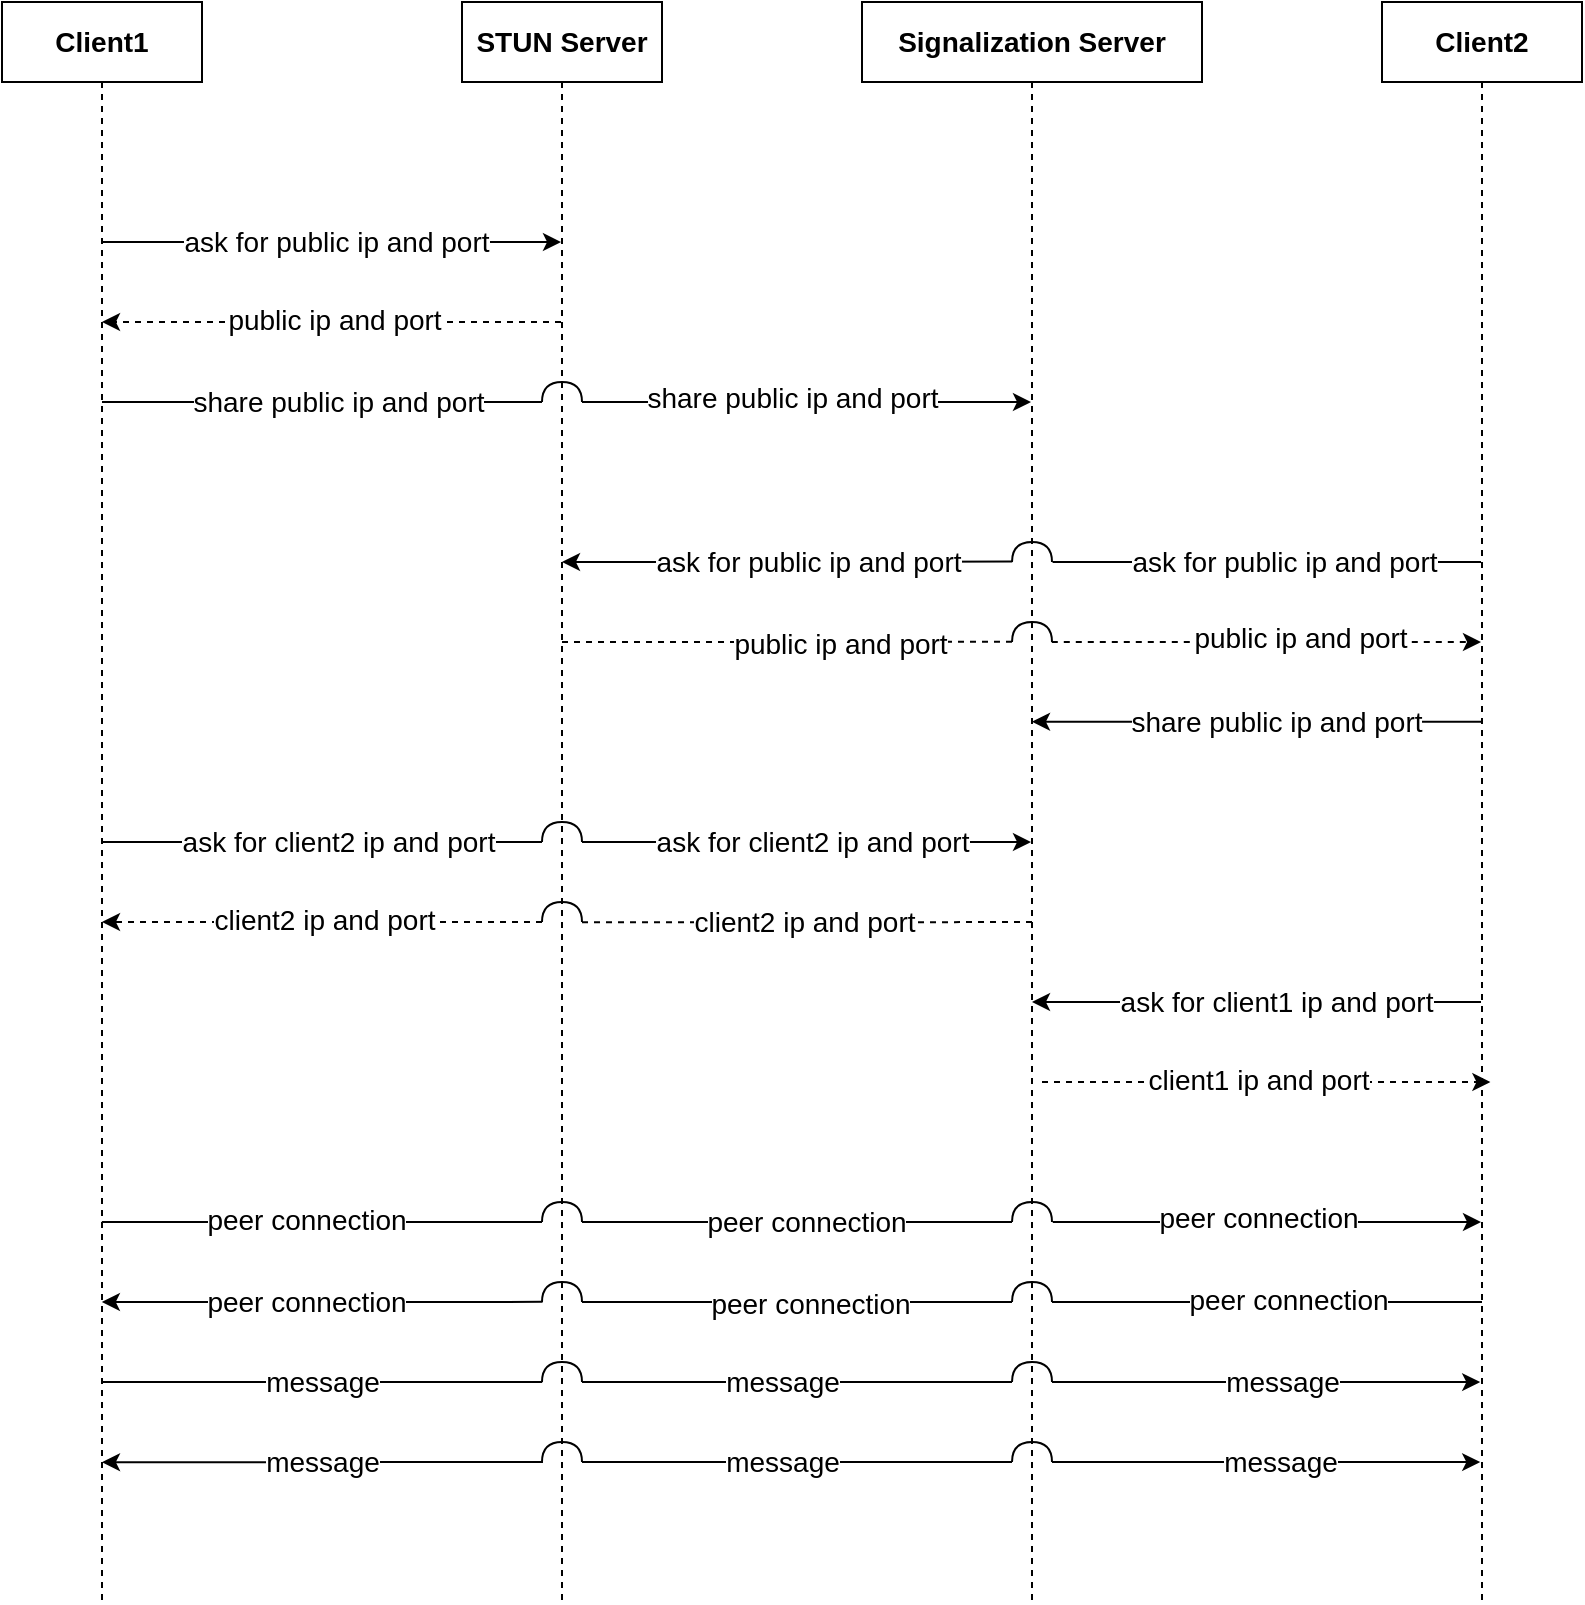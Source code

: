 <mxfile>
    <diagram id="unyl5uTc5H1eMu6j407y" name="Page-1">
        <mxGraphModel dx="997" dy="654" grid="1" gridSize="10" guides="1" tooltips="1" connect="1" arrows="1" fold="1" page="1" pageScale="1" pageWidth="850" pageHeight="1100" math="0" shadow="0">
            <root>
                <mxCell id="0"/>
                <mxCell id="1" parent="0"/>
                <mxCell id="2" value="&lt;b&gt;&lt;font style=&quot;font-size: 14px;&quot;&gt;Client1&lt;/font&gt;&lt;/b&gt;" style="shape=umlLifeline;perimeter=lifelinePerimeter;whiteSpace=wrap;html=1;container=1;collapsible=0;recursiveResize=0;outlineConnect=0;" vertex="1" parent="1">
                    <mxGeometry x="40" y="160" width="100" height="800" as="geometry"/>
                </mxCell>
                <mxCell id="3" value="&lt;b&gt;&lt;font style=&quot;font-size: 14px;&quot;&gt;STUN Server&lt;/font&gt;&lt;/b&gt;" style="shape=umlLifeline;perimeter=lifelinePerimeter;whiteSpace=wrap;html=1;container=1;collapsible=0;recursiveResize=0;outlineConnect=0;" vertex="1" parent="1">
                    <mxGeometry x="270" y="160" width="100" height="800" as="geometry"/>
                </mxCell>
                <mxCell id="12" value="" style="shape=requiredInterface;html=1;verticalLabelPosition=bottom;sketch=0;fontSize=14;direction=north;" vertex="1" parent="3">
                    <mxGeometry x="40" y="190" width="20" height="10" as="geometry"/>
                </mxCell>
                <mxCell id="35" value="" style="endArrow=classic;html=1;fontSize=14;" edge="1" parent="3" target="4">
                    <mxGeometry width="50" height="50" relative="1" as="geometry">
                        <mxPoint x="509.68" y="359.85" as="sourcePoint"/>
                        <mxPoint x="275.004" y="359.85" as="targetPoint"/>
                        <Array as="points">
                            <mxPoint x="405.06" y="359.85"/>
                        </Array>
                    </mxGeometry>
                </mxCell>
                <mxCell id="36" value="share public ip and port" style="edgeLabel;html=1;align=center;verticalAlign=middle;resizable=0;points=[];fontSize=14;" vertex="1" connectable="0" parent="35">
                    <mxGeometry x="-0.088" relative="1" as="geometry">
                        <mxPoint as="offset"/>
                    </mxGeometry>
                </mxCell>
                <mxCell id="41" value="" style="shape=requiredInterface;html=1;verticalLabelPosition=bottom;sketch=0;fontSize=14;direction=north;" vertex="1" parent="3">
                    <mxGeometry x="40" y="410" width="20" height="10" as="geometry"/>
                </mxCell>
                <mxCell id="42" value="" style="endArrow=classic;html=1;fontSize=14;" edge="1" parent="3" target="4">
                    <mxGeometry width="50" height="50" relative="1" as="geometry">
                        <mxPoint x="60.0" y="420" as="sourcePoint"/>
                        <mxPoint x="289.8" y="420" as="targetPoint"/>
                        <Array as="points">
                            <mxPoint x="190.3" y="420"/>
                        </Array>
                    </mxGeometry>
                </mxCell>
                <mxCell id="43" value="ask for client2 ip and port" style="edgeLabel;html=1;align=center;verticalAlign=middle;resizable=0;points=[];fontSize=14;" vertex="1" connectable="0" parent="42">
                    <mxGeometry x="0.021" relative="1" as="geometry">
                        <mxPoint as="offset"/>
                    </mxGeometry>
                </mxCell>
                <mxCell id="47" value="" style="html=1;labelBackgroundColor=#ffffff;startArrow=none;startFill=0;startSize=6;endArrow=classic;endFill=1;endSize=6;jettySize=auto;orthogonalLoop=1;strokeWidth=1;dashed=1;fontSize=14;exitX=0;exitY=0;exitDx=0;exitDy=0;exitPerimeter=0;" edge="1" parent="3" source="49">
                    <mxGeometry width="60" height="60" relative="1" as="geometry">
                        <mxPoint x="30" y="460" as="sourcePoint"/>
                        <mxPoint x="-179.999" y="460" as="targetPoint"/>
                        <Array as="points">
                            <mxPoint x="-29.59" y="460"/>
                        </Array>
                    </mxGeometry>
                </mxCell>
                <mxCell id="48" value="client2 ip and port" style="edgeLabel;html=1;align=center;verticalAlign=middle;resizable=0;points=[];fontSize=14;" vertex="1" connectable="0" parent="47">
                    <mxGeometry x="-0.006" y="-1" relative="1" as="geometry">
                        <mxPoint as="offset"/>
                    </mxGeometry>
                </mxCell>
                <mxCell id="49" value="" style="shape=requiredInterface;html=1;verticalLabelPosition=bottom;sketch=0;fontSize=14;direction=north;" vertex="1" parent="3">
                    <mxGeometry x="40" y="450" width="20" height="10" as="geometry"/>
                </mxCell>
                <mxCell id="71" value="" style="shape=requiredInterface;html=1;verticalLabelPosition=bottom;sketch=0;fontSize=14;direction=north;" vertex="1" parent="3">
                    <mxGeometry x="40" y="600" width="20" height="10" as="geometry"/>
                </mxCell>
                <mxCell id="80" value="" style="shape=requiredInterface;html=1;verticalLabelPosition=bottom;sketch=0;fontSize=14;direction=north;" vertex="1" parent="3">
                    <mxGeometry x="40" y="680" width="20" height="10" as="geometry"/>
                </mxCell>
                <mxCell id="83" value="" style="shape=requiredInterface;html=1;verticalLabelPosition=bottom;sketch=0;fontSize=14;direction=north;" vertex="1" parent="3">
                    <mxGeometry x="40" y="640" width="20" height="10" as="geometry"/>
                </mxCell>
                <mxCell id="93" value="" style="shape=requiredInterface;html=1;verticalLabelPosition=bottom;sketch=0;fontSize=14;direction=north;" vertex="1" parent="3">
                    <mxGeometry x="40" y="720" width="20" height="10" as="geometry"/>
                </mxCell>
                <mxCell id="4" value="&lt;b&gt;&lt;font style=&quot;font-size: 14px;&quot;&gt;Signalization Server&lt;/font&gt;&lt;/b&gt;" style="shape=umlLifeline;perimeter=lifelinePerimeter;whiteSpace=wrap;html=1;container=1;collapsible=0;recursiveResize=0;outlineConnect=0;" vertex="1" parent="1">
                    <mxGeometry x="470" y="160" width="170" height="800" as="geometry"/>
                </mxCell>
                <mxCell id="18" value="" style="shape=requiredInterface;html=1;verticalLabelPosition=bottom;sketch=0;fontSize=14;direction=north;" vertex="1" parent="4">
                    <mxGeometry x="75" y="270" width="20" height="10" as="geometry"/>
                </mxCell>
                <mxCell id="28" value="" style="shape=requiredInterface;html=1;verticalLabelPosition=bottom;sketch=0;fontSize=14;direction=north;" vertex="1" parent="4">
                    <mxGeometry x="75" y="310" width="20" height="10" as="geometry"/>
                </mxCell>
                <mxCell id="72" value="" style="endArrow=none;html=1;fontSize=14;entryX=0;entryY=0;entryDx=0;entryDy=0;entryPerimeter=0;" edge="1" parent="4" target="74">
                    <mxGeometry width="50" height="50" relative="1" as="geometry">
                        <mxPoint x="-140.003" y="610" as="sourcePoint"/>
                        <mxPoint x="70" y="610" as="targetPoint"/>
                        <Array as="points">
                            <mxPoint x="70" y="610"/>
                        </Array>
                    </mxGeometry>
                </mxCell>
                <mxCell id="105" value="peer connection" style="edgeLabel;html=1;align=center;verticalAlign=middle;resizable=0;points=[];fontSize=14;" vertex="1" connectable="0" parent="72">
                    <mxGeometry x="0.041" y="-1" relative="1" as="geometry">
                        <mxPoint y="-1" as="offset"/>
                    </mxGeometry>
                </mxCell>
                <mxCell id="74" value="" style="shape=requiredInterface;html=1;verticalLabelPosition=bottom;sketch=0;fontSize=14;direction=north;" vertex="1" parent="4">
                    <mxGeometry x="75" y="600" width="20" height="10" as="geometry"/>
                </mxCell>
                <mxCell id="79" value="" style="shape=requiredInterface;html=1;verticalLabelPosition=bottom;sketch=0;fontSize=14;direction=north;" vertex="1" parent="4">
                    <mxGeometry x="75" y="680" width="20" height="10" as="geometry"/>
                </mxCell>
                <mxCell id="82" value="" style="shape=requiredInterface;html=1;verticalLabelPosition=bottom;sketch=0;fontSize=14;direction=north;" vertex="1" parent="4">
                    <mxGeometry x="75" y="640" width="20" height="10" as="geometry"/>
                </mxCell>
                <mxCell id="88" value="" style="endArrow=none;html=1;fontSize=14;entryX=0;entryY=0;entryDx=0;entryDy=0;entryPerimeter=0;" edge="1" parent="4">
                    <mxGeometry width="50" height="50" relative="1" as="geometry">
                        <mxPoint x="94.997" y="650" as="sourcePoint"/>
                        <mxPoint x="310" y="650" as="targetPoint"/>
                        <Array as="points">
                            <mxPoint x="305" y="650"/>
                        </Array>
                    </mxGeometry>
                </mxCell>
                <mxCell id="111" value="peer connection" style="edgeLabel;html=1;align=center;verticalAlign=middle;resizable=0;points=[];fontSize=14;" vertex="1" connectable="0" parent="88">
                    <mxGeometry x="0.094" y="1" relative="1" as="geometry">
                        <mxPoint as="offset"/>
                    </mxGeometry>
                </mxCell>
                <mxCell id="92" value="" style="shape=requiredInterface;html=1;verticalLabelPosition=bottom;sketch=0;fontSize=14;direction=north;" vertex="1" parent="4">
                    <mxGeometry x="75" y="720" width="20" height="10" as="geometry"/>
                </mxCell>
                <mxCell id="5" value="&lt;b&gt;&lt;font style=&quot;font-size: 14px;&quot;&gt;Client2&lt;/font&gt;&lt;/b&gt;" style="shape=umlLifeline;perimeter=lifelinePerimeter;whiteSpace=wrap;html=1;container=1;collapsible=0;recursiveResize=0;outlineConnect=0;" vertex="1" parent="1">
                    <mxGeometry x="730" y="160" width="100" height="800" as="geometry"/>
                </mxCell>
                <mxCell id="78" value="" style="endArrow=classic;html=1;fontSize=14;exitX=0.006;exitY=1.019;exitDx=0;exitDy=0;exitPerimeter=0;" edge="1" parent="5">
                    <mxGeometry width="50" height="50" relative="1" as="geometry">
                        <mxPoint x="-165.0" y="690.0" as="sourcePoint"/>
                        <mxPoint x="49.12" y="690.06" as="targetPoint"/>
                        <Array as="points">
                            <mxPoint x="-90.38" y="690.06"/>
                        </Array>
                    </mxGeometry>
                </mxCell>
                <mxCell id="100" value="message" style="edgeLabel;html=1;align=center;verticalAlign=middle;resizable=0;points=[];fontSize=14;" vertex="1" connectable="0" parent="78">
                    <mxGeometry x="0.005" y="1" relative="1" as="geometry">
                        <mxPoint x="7" y="1" as="offset"/>
                    </mxGeometry>
                </mxCell>
                <mxCell id="91" value="" style="endArrow=classic;html=1;fontSize=14;exitX=0.006;exitY=1.019;exitDx=0;exitDy=0;exitPerimeter=0;" edge="1" parent="5">
                    <mxGeometry width="50" height="50" relative="1" as="geometry">
                        <mxPoint x="-165.0" y="730" as="sourcePoint"/>
                        <mxPoint x="49.12" y="730.06" as="targetPoint"/>
                        <Array as="points">
                            <mxPoint x="-90.38" y="730.06"/>
                        </Array>
                    </mxGeometry>
                </mxCell>
                <mxCell id="103" value="message" style="edgeLabel;html=1;align=center;verticalAlign=middle;resizable=0;points=[];fontSize=14;" vertex="1" connectable="0" parent="91">
                    <mxGeometry x="-0.129" y="1" relative="1" as="geometry">
                        <mxPoint x="21" y="1" as="offset"/>
                    </mxGeometry>
                </mxCell>
                <mxCell id="6" value="" style="endArrow=classic;html=1;fontSize=14;" edge="1" parent="1">
                    <mxGeometry width="50" height="50" relative="1" as="geometry">
                        <mxPoint x="89.7" y="280" as="sourcePoint"/>
                        <mxPoint x="319.5" y="280" as="targetPoint"/>
                        <Array as="points">
                            <mxPoint x="220" y="280"/>
                        </Array>
                    </mxGeometry>
                </mxCell>
                <mxCell id="7" value="ask for public ip and port" style="edgeLabel;html=1;align=center;verticalAlign=middle;resizable=0;points=[];fontSize=14;" vertex="1" connectable="0" parent="6">
                    <mxGeometry x="0.021" relative="1" as="geometry">
                        <mxPoint as="offset"/>
                    </mxGeometry>
                </mxCell>
                <mxCell id="9" value="" style="html=1;labelBackgroundColor=#ffffff;startArrow=none;startFill=0;startSize=6;endArrow=classic;endFill=1;endSize=6;jettySize=auto;orthogonalLoop=1;strokeWidth=1;dashed=1;fontSize=14;" edge="1" parent="1" source="3" target="2">
                    <mxGeometry width="60" height="60" relative="1" as="geometry">
                        <mxPoint x="310" y="480" as="sourcePoint"/>
                        <mxPoint x="370" y="420" as="targetPoint"/>
                        <Array as="points">
                            <mxPoint x="240" y="320"/>
                        </Array>
                    </mxGeometry>
                </mxCell>
                <mxCell id="10" value="public ip and port" style="edgeLabel;html=1;align=center;verticalAlign=middle;resizable=0;points=[];fontSize=14;" vertex="1" connectable="0" parent="9">
                    <mxGeometry x="-0.006" y="-1" relative="1" as="geometry">
                        <mxPoint as="offset"/>
                    </mxGeometry>
                </mxCell>
                <mxCell id="11" value="" style="endArrow=classic;html=1;fontSize=14;" edge="1" parent="1" target="4">
                    <mxGeometry width="50" height="50" relative="1" as="geometry">
                        <mxPoint x="330" y="360" as="sourcePoint"/>
                        <mxPoint x="360" y="430" as="targetPoint"/>
                        <Array as="points">
                            <mxPoint x="470" y="360"/>
                        </Array>
                    </mxGeometry>
                </mxCell>
                <mxCell id="16" value="share public ip and port" style="edgeLabel;html=1;align=center;verticalAlign=middle;resizable=0;points=[];fontSize=14;" vertex="1" connectable="0" parent="11">
                    <mxGeometry x="-0.067" y="2" relative="1" as="geometry">
                        <mxPoint as="offset"/>
                    </mxGeometry>
                </mxCell>
                <mxCell id="14" value="" style="html=1;labelBackgroundColor=#ffffff;jettySize=auto;orthogonalLoop=1;strokeWidth=1;fontSize=14;endArrow=none;endFill=0;entryX=0;entryY=0;entryDx=0;entryDy=0;entryPerimeter=0;" edge="1" parent="1" source="2" target="12">
                    <mxGeometry width="60" height="60" relative="1" as="geometry">
                        <mxPoint x="320" y="380" as="sourcePoint"/>
                        <mxPoint x="380" y="320" as="targetPoint"/>
                    </mxGeometry>
                </mxCell>
                <mxCell id="15" value="share public ip and port" style="edgeLabel;html=1;align=center;verticalAlign=middle;resizable=0;points=[];fontSize=14;" vertex="1" connectable="0" parent="14">
                    <mxGeometry x="0.07" relative="1" as="geometry">
                        <mxPoint as="offset"/>
                    </mxGeometry>
                </mxCell>
                <mxCell id="17" value="" style="endArrow=none;html=1;fontSize=14;exitX=0.006;exitY=1.014;exitDx=0;exitDy=0;exitPerimeter=0;" edge="1" parent="1" source="18">
                    <mxGeometry width="50" height="50" relative="1" as="geometry">
                        <mxPoint x="570" y="440" as="sourcePoint"/>
                        <mxPoint x="779.5" y="440" as="targetPoint"/>
                    </mxGeometry>
                </mxCell>
                <mxCell id="24" value="ask for public ip and port" style="edgeLabel;html=1;align=center;verticalAlign=middle;resizable=0;points=[];fontSize=14;" vertex="1" connectable="0" parent="17">
                    <mxGeometry x="0.078" relative="1" as="geometry">
                        <mxPoint as="offset"/>
                    </mxGeometry>
                </mxCell>
                <mxCell id="19" value="" style="endArrow=classic;html=1;fontSize=14;exitX=0.023;exitY=0.006;exitDx=0;exitDy=0;exitPerimeter=0;" edge="1" parent="1" source="18" target="3">
                    <mxGeometry width="50" height="50" relative="1" as="geometry">
                        <mxPoint x="550" y="440" as="sourcePoint"/>
                        <mxPoint x="570" y="430" as="targetPoint"/>
                        <Array as="points">
                            <mxPoint x="450" y="440"/>
                        </Array>
                    </mxGeometry>
                </mxCell>
                <mxCell id="23" value="ask for public ip and port" style="edgeLabel;html=1;align=center;verticalAlign=middle;resizable=0;points=[];fontSize=14;" vertex="1" connectable="0" parent="19">
                    <mxGeometry x="-0.088" relative="1" as="geometry">
                        <mxPoint as="offset"/>
                    </mxGeometry>
                </mxCell>
                <mxCell id="26" value="" style="endArrow=none;dashed=1;html=1;fontSize=14;entryX=0.012;entryY=0.004;entryDx=0;entryDy=0;entryPerimeter=0;" edge="1" parent="1" source="3" target="28">
                    <mxGeometry width="50" height="50" relative="1" as="geometry">
                        <mxPoint x="440" y="510" as="sourcePoint"/>
                        <mxPoint x="540" y="480" as="targetPoint"/>
                        <Array as="points">
                            <mxPoint x="470" y="480"/>
                        </Array>
                    </mxGeometry>
                </mxCell>
                <mxCell id="29" value="public ip and port" style="edgeLabel;html=1;align=center;verticalAlign=middle;resizable=0;points=[];fontSize=14;" vertex="1" connectable="0" parent="26">
                    <mxGeometry x="0.23" y="-1" relative="1" as="geometry">
                        <mxPoint as="offset"/>
                    </mxGeometry>
                </mxCell>
                <mxCell id="27" value="" style="html=1;labelBackgroundColor=#ffffff;startArrow=none;startFill=0;startSize=6;endArrow=classic;endFill=1;endSize=6;jettySize=auto;orthogonalLoop=1;strokeWidth=1;dashed=1;fontSize=14;exitX=0.004;exitY=0.995;exitDx=0;exitDy=0;exitPerimeter=0;" edge="1" parent="1" source="28" target="5">
                    <mxGeometry width="60" height="60" relative="1" as="geometry">
                        <mxPoint x="590" y="480" as="sourcePoint"/>
                        <mxPoint x="500" y="460" as="targetPoint"/>
                        <Array as="points">
                            <mxPoint x="660" y="480"/>
                        </Array>
                    </mxGeometry>
                </mxCell>
                <mxCell id="30" value="public ip and port" style="edgeLabel;html=1;align=center;verticalAlign=middle;resizable=0;points=[];fontSize=14;" vertex="1" connectable="0" parent="27">
                    <mxGeometry x="0.157" y="2" relative="1" as="geometry">
                        <mxPoint as="offset"/>
                    </mxGeometry>
                </mxCell>
                <mxCell id="39" value="" style="html=1;labelBackgroundColor=#ffffff;jettySize=auto;orthogonalLoop=1;strokeWidth=1;fontSize=14;endArrow=none;endFill=0;entryX=0;entryY=0;entryDx=0;entryDy=0;entryPerimeter=0;" edge="1" parent="1">
                    <mxGeometry width="60" height="60" relative="1" as="geometry">
                        <mxPoint x="89.731" y="580" as="sourcePoint"/>
                        <mxPoint x="310.0" y="580" as="targetPoint"/>
                    </mxGeometry>
                </mxCell>
                <mxCell id="40" value="ask for client2 ip and port" style="edgeLabel;html=1;align=center;verticalAlign=middle;resizable=0;points=[];fontSize=14;" vertex="1" connectable="0" parent="39">
                    <mxGeometry x="0.07" relative="1" as="geometry">
                        <mxPoint as="offset"/>
                    </mxGeometry>
                </mxCell>
                <mxCell id="50" value="" style="endArrow=none;dashed=1;html=1;fontSize=14;entryX=0.012;entryY=0.004;entryDx=0;entryDy=0;entryPerimeter=0;" edge="1" parent="1">
                    <mxGeometry width="50" height="50" relative="1" as="geometry">
                        <mxPoint x="330.004" y="620.12" as="sourcePoint"/>
                        <mxPoint x="555.11" y="620.0" as="targetPoint"/>
                        <Array as="points">
                            <mxPoint x="480.03" y="620.12"/>
                        </Array>
                    </mxGeometry>
                </mxCell>
                <mxCell id="51" value="client2 ip and port" style="edgeLabel;html=1;align=center;verticalAlign=middle;resizable=0;points=[];fontSize=14;" vertex="1" connectable="0" parent="50">
                    <mxGeometry x="0.23" y="-1" relative="1" as="geometry">
                        <mxPoint x="-28" y="-1" as="offset"/>
                    </mxGeometry>
                </mxCell>
                <mxCell id="52" value="" style="endArrow=classic;html=1;fontSize=14;" edge="1" parent="1" source="5" target="4">
                    <mxGeometry width="50" height="50" relative="1" as="geometry">
                        <mxPoint x="774.92" y="660.0" as="sourcePoint"/>
                        <mxPoint x="560" y="660" as="targetPoint"/>
                        <Array as="points">
                            <mxPoint x="670.3" y="660"/>
                        </Array>
                    </mxGeometry>
                </mxCell>
                <mxCell id="53" value="ask for client1 ip and port" style="edgeLabel;html=1;align=center;verticalAlign=middle;resizable=0;points=[];fontSize=14;" vertex="1" connectable="0" parent="52">
                    <mxGeometry x="-0.088" relative="1" as="geometry">
                        <mxPoint as="offset"/>
                    </mxGeometry>
                </mxCell>
                <mxCell id="54" value="" style="html=1;labelBackgroundColor=#ffffff;startArrow=none;startFill=0;startSize=6;endArrow=classic;endFill=1;endSize=6;jettySize=auto;orthogonalLoop=1;strokeWidth=1;dashed=1;fontSize=14;" edge="1" parent="1">
                    <mxGeometry width="60" height="60" relative="1" as="geometry">
                        <mxPoint x="559.998" y="700.0" as="sourcePoint"/>
                        <mxPoint x="784.2" y="700.0" as="targetPoint"/>
                        <Array as="points">
                            <mxPoint x="674.7" y="700"/>
                        </Array>
                    </mxGeometry>
                </mxCell>
                <mxCell id="56" value="client1 ip and port" style="edgeLabel;html=1;align=center;verticalAlign=middle;resizable=0;points=[];fontSize=14;" vertex="1" connectable="0" parent="54">
                    <mxGeometry x="-0.038" y="1" relative="1" as="geometry">
                        <mxPoint as="offset"/>
                    </mxGeometry>
                </mxCell>
                <mxCell id="70" value="" style="endArrow=none;html=1;fontSize=14;" edge="1" parent="1">
                    <mxGeometry width="50" height="50" relative="1" as="geometry">
                        <mxPoint x="89.929" y="770" as="sourcePoint"/>
                        <mxPoint x="310" y="770" as="targetPoint"/>
                    </mxGeometry>
                </mxCell>
                <mxCell id="104" value="peer connection" style="edgeLabel;html=1;align=center;verticalAlign=middle;resizable=0;points=[];fontSize=14;" vertex="1" connectable="0" parent="70">
                    <mxGeometry x="-0.073" y="1" relative="1" as="geometry">
                        <mxPoint as="offset"/>
                    </mxGeometry>
                </mxCell>
                <mxCell id="75" value="" style="endArrow=classic;html=1;fontSize=14;exitX=0.006;exitY=1.019;exitDx=0;exitDy=0;exitPerimeter=0;" edge="1" parent="1" source="74">
                    <mxGeometry width="50" height="50" relative="1" as="geometry">
                        <mxPoint x="570" y="770" as="sourcePoint"/>
                        <mxPoint x="779.5" y="770" as="targetPoint"/>
                        <Array as="points">
                            <mxPoint x="640" y="770"/>
                        </Array>
                    </mxGeometry>
                </mxCell>
                <mxCell id="106" value="peer connection" style="edgeLabel;html=1;align=center;verticalAlign=middle;resizable=0;points=[];fontSize=14;" vertex="1" connectable="0" parent="75">
                    <mxGeometry x="-0.045" y="2" relative="1" as="geometry">
                        <mxPoint as="offset"/>
                    </mxGeometry>
                </mxCell>
                <mxCell id="76" value="" style="endArrow=none;html=1;fontSize=14;" edge="1" parent="1">
                    <mxGeometry width="50" height="50" relative="1" as="geometry">
                        <mxPoint x="90.004" y="850" as="sourcePoint"/>
                        <mxPoint x="310.11" y="850" as="targetPoint"/>
                    </mxGeometry>
                </mxCell>
                <mxCell id="98" value="message" style="edgeLabel;html=1;align=center;verticalAlign=middle;resizable=0;points=[];fontSize=14;" vertex="1" connectable="0" parent="76">
                    <mxGeometry x="0.205" y="-2" relative="1" as="geometry">
                        <mxPoint x="-23" y="-2" as="offset"/>
                    </mxGeometry>
                </mxCell>
                <mxCell id="77" value="" style="endArrow=none;html=1;fontSize=14;entryX=0;entryY=0;entryDx=0;entryDy=0;entryPerimeter=0;" edge="1" parent="1">
                    <mxGeometry width="50" height="50" relative="1" as="geometry">
                        <mxPoint x="329.997" y="850" as="sourcePoint"/>
                        <mxPoint x="545" y="850" as="targetPoint"/>
                        <Array as="points">
                            <mxPoint x="540" y="850"/>
                        </Array>
                    </mxGeometry>
                </mxCell>
                <mxCell id="99" value="message" style="edgeLabel;html=1;align=center;verticalAlign=middle;resizable=0;points=[];fontSize=14;" vertex="1" connectable="0" parent="77">
                    <mxGeometry x="-0.132" y="-1" relative="1" as="geometry">
                        <mxPoint x="6" y="-1" as="offset"/>
                    </mxGeometry>
                </mxCell>
                <mxCell id="81" value="" style="endArrow=none;html=1;fontSize=14;entryX=0;entryY=0;entryDx=0;entryDy=0;entryPerimeter=0;" edge="1" parent="1">
                    <mxGeometry width="50" height="50" relative="1" as="geometry">
                        <mxPoint x="329.997" y="810" as="sourcePoint"/>
                        <mxPoint x="545" y="810" as="targetPoint"/>
                        <Array as="points">
                            <mxPoint x="540" y="810"/>
                        </Array>
                    </mxGeometry>
                </mxCell>
                <mxCell id="110" value="peer connection" style="edgeLabel;html=1;align=center;verticalAlign=middle;resizable=0;points=[];fontSize=14;" vertex="1" connectable="0" parent="81">
                    <mxGeometry x="0.06" y="-1" relative="1" as="geometry">
                        <mxPoint as="offset"/>
                    </mxGeometry>
                </mxCell>
                <mxCell id="84" value="" style="html=1;labelBackgroundColor=#ffffff;endArrow=classic;endFill=1;endSize=6;jettySize=auto;orthogonalLoop=1;strokeWidth=1;fontSize=14;exitX=0.007;exitY=0.014;exitDx=0;exitDy=0;exitPerimeter=0;" edge="1" parent="1" source="83">
                    <mxGeometry width="60" height="60" relative="1" as="geometry">
                        <mxPoint x="320" y="860" as="sourcePoint"/>
                        <mxPoint x="89.929" y="810" as="targetPoint"/>
                        <Array as="points">
                            <mxPoint x="220" y="810"/>
                        </Array>
                    </mxGeometry>
                </mxCell>
                <mxCell id="112" value="peer connection" style="edgeLabel;html=1;align=center;verticalAlign=middle;resizable=0;points=[];fontSize=14;" vertex="1" connectable="0" parent="84">
                    <mxGeometry x="0.074" relative="1" as="geometry">
                        <mxPoint as="offset"/>
                    </mxGeometry>
                </mxCell>
                <mxCell id="89" value="" style="html=1;labelBackgroundColor=#ffffff;endArrow=classic;endFill=1;endSize=6;jettySize=auto;orthogonalLoop=1;strokeWidth=1;fontSize=14;exitX=0.007;exitY=0.014;exitDx=0;exitDy=0;exitPerimeter=0;" edge="1" parent="1">
                    <mxGeometry width="60" height="60" relative="1" as="geometry">
                        <mxPoint x="310.49" y="890.0" as="sourcePoint"/>
                        <mxPoint x="89.996" y="890.07" as="targetPoint"/>
                        <Array as="points">
                            <mxPoint x="220.21" y="890.07"/>
                        </Array>
                    </mxGeometry>
                </mxCell>
                <mxCell id="101" value="message" style="edgeLabel;html=1;align=center;verticalAlign=middle;resizable=0;points=[];fontSize=14;" vertex="1" connectable="0" parent="89">
                    <mxGeometry x="0.05" y="-1" relative="1" as="geometry">
                        <mxPoint x="5" y="1" as="offset"/>
                    </mxGeometry>
                </mxCell>
                <mxCell id="90" value="" style="endArrow=none;html=1;fontSize=14;entryX=0;entryY=0;entryDx=0;entryDy=0;entryPerimeter=0;" edge="1" parent="1">
                    <mxGeometry width="50" height="50" relative="1" as="geometry">
                        <mxPoint x="329.997" y="890" as="sourcePoint"/>
                        <mxPoint x="545.0" y="890" as="targetPoint"/>
                        <Array as="points">
                            <mxPoint x="540" y="890"/>
                        </Array>
                    </mxGeometry>
                </mxCell>
                <mxCell id="102" value="message" style="edgeLabel;html=1;align=center;verticalAlign=middle;resizable=0;points=[];fontSize=14;" vertex="1" connectable="0" parent="90">
                    <mxGeometry x="0.1" relative="1" as="geometry">
                        <mxPoint x="-19" as="offset"/>
                    </mxGeometry>
                </mxCell>
            </root>
        </mxGraphModel>
    </diagram>
</mxfile>